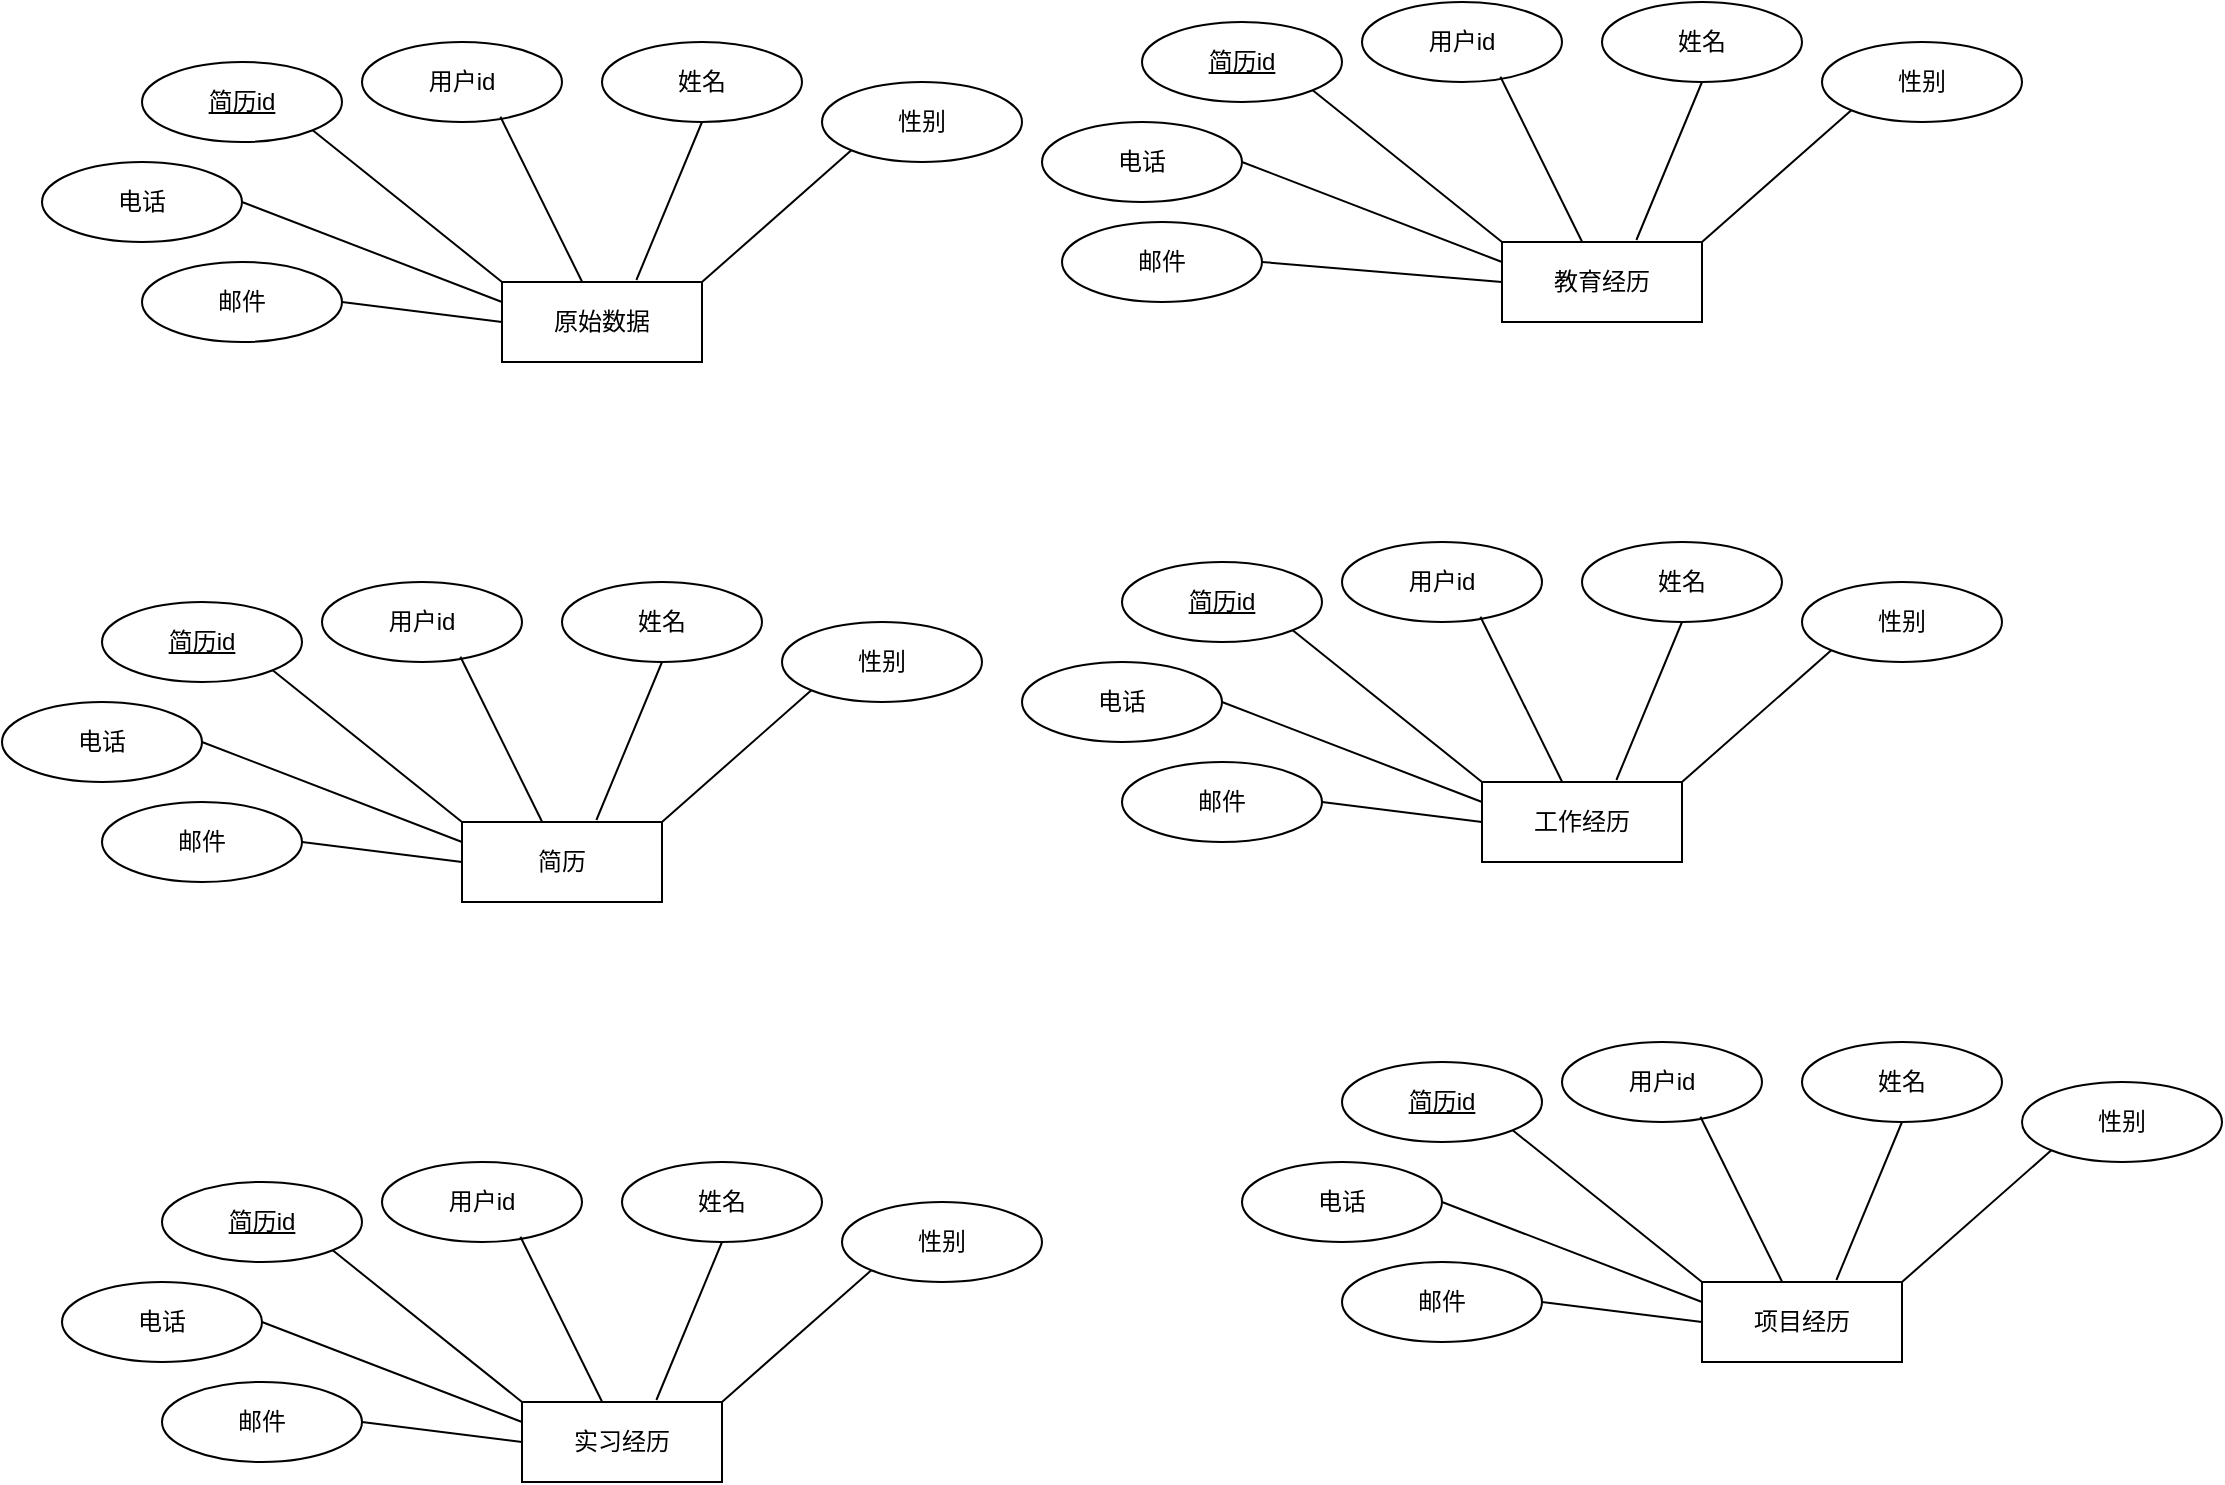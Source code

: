 <mxfile version="26.1.1">
  <diagram id="R2lEEEUBdFMjLlhIrx00" name="Page-1">
    <mxGraphModel dx="1290" dy="541" grid="1" gridSize="10" guides="1" tooltips="1" connect="1" arrows="1" fold="1" page="1" pageScale="1" pageWidth="850" pageHeight="1100" math="0" shadow="0" extFonts="Permanent Marker^https://fonts.googleapis.com/css?family=Permanent+Marker">
      <root>
        <mxCell id="0" />
        <mxCell id="1" parent="0" />
        <mxCell id="o3hIkskt0hzO8BLV7b24-44" value="" style="group" vertex="1" connectable="0" parent="1">
          <mxGeometry x="20" y="200" width="490" height="160" as="geometry" />
        </mxCell>
        <mxCell id="o3hIkskt0hzO8BLV7b24-26" value="原始数据" style="whiteSpace=wrap;html=1;align=center;" vertex="1" parent="o3hIkskt0hzO8BLV7b24-44">
          <mxGeometry x="230" y="120" width="100" height="40" as="geometry" />
        </mxCell>
        <mxCell id="o3hIkskt0hzO8BLV7b24-27" value="用户id" style="ellipse;whiteSpace=wrap;html=1;align=center;" vertex="1" parent="o3hIkskt0hzO8BLV7b24-44">
          <mxGeometry x="160" width="100" height="40" as="geometry" />
        </mxCell>
        <mxCell id="o3hIkskt0hzO8BLV7b24-28" value="简历id" style="ellipse;whiteSpace=wrap;html=1;align=center;fontStyle=4;" vertex="1" parent="o3hIkskt0hzO8BLV7b24-44">
          <mxGeometry x="50" y="10" width="100" height="40" as="geometry" />
        </mxCell>
        <mxCell id="o3hIkskt0hzO8BLV7b24-29" value="姓名" style="ellipse;whiteSpace=wrap;html=1;align=center;" vertex="1" parent="o3hIkskt0hzO8BLV7b24-44">
          <mxGeometry x="280" width="100" height="40" as="geometry" />
        </mxCell>
        <mxCell id="o3hIkskt0hzO8BLV7b24-30" value="性别" style="ellipse;whiteSpace=wrap;html=1;align=center;" vertex="1" parent="o3hIkskt0hzO8BLV7b24-44">
          <mxGeometry x="390" y="20" width="100" height="40" as="geometry" />
        </mxCell>
        <mxCell id="o3hIkskt0hzO8BLV7b24-31" value="电话" style="ellipse;whiteSpace=wrap;html=1;align=center;" vertex="1" parent="o3hIkskt0hzO8BLV7b24-44">
          <mxGeometry y="60" width="100" height="40" as="geometry" />
        </mxCell>
        <mxCell id="o3hIkskt0hzO8BLV7b24-32" value="邮件" style="ellipse;whiteSpace=wrap;html=1;align=center;" vertex="1" parent="o3hIkskt0hzO8BLV7b24-44">
          <mxGeometry x="50" y="110" width="100" height="40" as="geometry" />
        </mxCell>
        <mxCell id="o3hIkskt0hzO8BLV7b24-36" value="" style="endArrow=none;html=1;rounded=0;exitX=1;exitY=0.5;exitDx=0;exitDy=0;entryX=0;entryY=0.5;entryDx=0;entryDy=0;" edge="1" parent="o3hIkskt0hzO8BLV7b24-44" source="o3hIkskt0hzO8BLV7b24-32" target="o3hIkskt0hzO8BLV7b24-26">
          <mxGeometry relative="1" as="geometry">
            <mxPoint x="400" y="190" as="sourcePoint" />
            <mxPoint x="220" y="150" as="targetPoint" />
          </mxGeometry>
        </mxCell>
        <mxCell id="o3hIkskt0hzO8BLV7b24-38" value="" style="endArrow=none;html=1;rounded=0;exitX=1;exitY=0.5;exitDx=0;exitDy=0;entryX=0;entryY=0.25;entryDx=0;entryDy=0;" edge="1" parent="o3hIkskt0hzO8BLV7b24-44" source="o3hIkskt0hzO8BLV7b24-31" target="o3hIkskt0hzO8BLV7b24-26">
          <mxGeometry relative="1" as="geometry">
            <mxPoint x="180" y="170" as="sourcePoint" />
            <mxPoint x="240" y="150" as="targetPoint" />
          </mxGeometry>
        </mxCell>
        <mxCell id="o3hIkskt0hzO8BLV7b24-40" value="" style="endArrow=none;html=1;rounded=0;exitX=1;exitY=1;exitDx=0;exitDy=0;entryX=0;entryY=0;entryDx=0;entryDy=0;" edge="1" parent="o3hIkskt0hzO8BLV7b24-44" source="o3hIkskt0hzO8BLV7b24-28" target="o3hIkskt0hzO8BLV7b24-26">
          <mxGeometry relative="1" as="geometry">
            <mxPoint x="190" y="180" as="sourcePoint" />
            <mxPoint x="250" y="160" as="targetPoint" />
          </mxGeometry>
        </mxCell>
        <mxCell id="o3hIkskt0hzO8BLV7b24-41" value="" style="endArrow=none;html=1;rounded=0;exitX=0.692;exitY=0.935;exitDx=0;exitDy=0;exitPerimeter=0;" edge="1" parent="o3hIkskt0hzO8BLV7b24-44" source="o3hIkskt0hzO8BLV7b24-27" target="o3hIkskt0hzO8BLV7b24-26">
          <mxGeometry relative="1" as="geometry">
            <mxPoint x="200" y="190" as="sourcePoint" />
            <mxPoint x="260" y="170" as="targetPoint" />
          </mxGeometry>
        </mxCell>
        <mxCell id="o3hIkskt0hzO8BLV7b24-42" value="" style="endArrow=none;html=1;rounded=0;exitX=0.5;exitY=1;exitDx=0;exitDy=0;entryX=0.672;entryY=-0.025;entryDx=0;entryDy=0;entryPerimeter=0;" edge="1" parent="o3hIkskt0hzO8BLV7b24-44" source="o3hIkskt0hzO8BLV7b24-29" target="o3hIkskt0hzO8BLV7b24-26">
          <mxGeometry relative="1" as="geometry">
            <mxPoint x="210" y="200" as="sourcePoint" />
            <mxPoint x="270" y="180" as="targetPoint" />
          </mxGeometry>
        </mxCell>
        <mxCell id="o3hIkskt0hzO8BLV7b24-43" value="" style="endArrow=none;html=1;rounded=0;exitX=1;exitY=0;exitDx=0;exitDy=0;entryX=0;entryY=1;entryDx=0;entryDy=0;" edge="1" parent="o3hIkskt0hzO8BLV7b24-44" source="o3hIkskt0hzO8BLV7b24-26" target="o3hIkskt0hzO8BLV7b24-30">
          <mxGeometry relative="1" as="geometry">
            <mxPoint x="220" y="210" as="sourcePoint" />
            <mxPoint x="280" y="190" as="targetPoint" />
          </mxGeometry>
        </mxCell>
        <mxCell id="o3hIkskt0hzO8BLV7b24-45" value="" style="group" vertex="1" connectable="0" parent="1">
          <mxGeometry y="470" width="490" height="160" as="geometry" />
        </mxCell>
        <mxCell id="o3hIkskt0hzO8BLV7b24-46" value="简历" style="whiteSpace=wrap;html=1;align=center;" vertex="1" parent="o3hIkskt0hzO8BLV7b24-45">
          <mxGeometry x="230" y="120" width="100" height="40" as="geometry" />
        </mxCell>
        <mxCell id="o3hIkskt0hzO8BLV7b24-47" value="用户id" style="ellipse;whiteSpace=wrap;html=1;align=center;" vertex="1" parent="o3hIkskt0hzO8BLV7b24-45">
          <mxGeometry x="160" width="100" height="40" as="geometry" />
        </mxCell>
        <mxCell id="o3hIkskt0hzO8BLV7b24-48" value="简历id" style="ellipse;whiteSpace=wrap;html=1;align=center;fontStyle=4;" vertex="1" parent="o3hIkskt0hzO8BLV7b24-45">
          <mxGeometry x="50" y="10" width="100" height="40" as="geometry" />
        </mxCell>
        <mxCell id="o3hIkskt0hzO8BLV7b24-49" value="姓名" style="ellipse;whiteSpace=wrap;html=1;align=center;" vertex="1" parent="o3hIkskt0hzO8BLV7b24-45">
          <mxGeometry x="280" width="100" height="40" as="geometry" />
        </mxCell>
        <mxCell id="o3hIkskt0hzO8BLV7b24-50" value="性别" style="ellipse;whiteSpace=wrap;html=1;align=center;" vertex="1" parent="o3hIkskt0hzO8BLV7b24-45">
          <mxGeometry x="390" y="20" width="100" height="40" as="geometry" />
        </mxCell>
        <mxCell id="o3hIkskt0hzO8BLV7b24-51" value="电话" style="ellipse;whiteSpace=wrap;html=1;align=center;" vertex="1" parent="o3hIkskt0hzO8BLV7b24-45">
          <mxGeometry y="60" width="100" height="40" as="geometry" />
        </mxCell>
        <mxCell id="o3hIkskt0hzO8BLV7b24-52" value="邮件" style="ellipse;whiteSpace=wrap;html=1;align=center;" vertex="1" parent="o3hIkskt0hzO8BLV7b24-45">
          <mxGeometry x="50" y="110" width="100" height="40" as="geometry" />
        </mxCell>
        <mxCell id="o3hIkskt0hzO8BLV7b24-53" value="" style="endArrow=none;html=1;rounded=0;exitX=1;exitY=0.5;exitDx=0;exitDy=0;entryX=0;entryY=0.5;entryDx=0;entryDy=0;" edge="1" parent="o3hIkskt0hzO8BLV7b24-45" source="o3hIkskt0hzO8BLV7b24-52" target="o3hIkskt0hzO8BLV7b24-46">
          <mxGeometry relative="1" as="geometry">
            <mxPoint x="400" y="190" as="sourcePoint" />
            <mxPoint x="220" y="150" as="targetPoint" />
          </mxGeometry>
        </mxCell>
        <mxCell id="o3hIkskt0hzO8BLV7b24-54" value="" style="endArrow=none;html=1;rounded=0;exitX=1;exitY=0.5;exitDx=0;exitDy=0;entryX=0;entryY=0.25;entryDx=0;entryDy=0;" edge="1" parent="o3hIkskt0hzO8BLV7b24-45" source="o3hIkskt0hzO8BLV7b24-51" target="o3hIkskt0hzO8BLV7b24-46">
          <mxGeometry relative="1" as="geometry">
            <mxPoint x="180" y="170" as="sourcePoint" />
            <mxPoint x="240" y="150" as="targetPoint" />
          </mxGeometry>
        </mxCell>
        <mxCell id="o3hIkskt0hzO8BLV7b24-55" value="" style="endArrow=none;html=1;rounded=0;exitX=1;exitY=1;exitDx=0;exitDy=0;entryX=0;entryY=0;entryDx=0;entryDy=0;" edge="1" parent="o3hIkskt0hzO8BLV7b24-45" source="o3hIkskt0hzO8BLV7b24-48" target="o3hIkskt0hzO8BLV7b24-46">
          <mxGeometry relative="1" as="geometry">
            <mxPoint x="190" y="180" as="sourcePoint" />
            <mxPoint x="250" y="160" as="targetPoint" />
          </mxGeometry>
        </mxCell>
        <mxCell id="o3hIkskt0hzO8BLV7b24-56" value="" style="endArrow=none;html=1;rounded=0;exitX=0.692;exitY=0.935;exitDx=0;exitDy=0;exitPerimeter=0;" edge="1" parent="o3hIkskt0hzO8BLV7b24-45" source="o3hIkskt0hzO8BLV7b24-47" target="o3hIkskt0hzO8BLV7b24-46">
          <mxGeometry relative="1" as="geometry">
            <mxPoint x="200" y="190" as="sourcePoint" />
            <mxPoint x="260" y="170" as="targetPoint" />
          </mxGeometry>
        </mxCell>
        <mxCell id="o3hIkskt0hzO8BLV7b24-57" value="" style="endArrow=none;html=1;rounded=0;exitX=0.5;exitY=1;exitDx=0;exitDy=0;entryX=0.672;entryY=-0.025;entryDx=0;entryDy=0;entryPerimeter=0;" edge="1" parent="o3hIkskt0hzO8BLV7b24-45" source="o3hIkskt0hzO8BLV7b24-49" target="o3hIkskt0hzO8BLV7b24-46">
          <mxGeometry relative="1" as="geometry">
            <mxPoint x="210" y="200" as="sourcePoint" />
            <mxPoint x="270" y="180" as="targetPoint" />
          </mxGeometry>
        </mxCell>
        <mxCell id="o3hIkskt0hzO8BLV7b24-58" value="" style="endArrow=none;html=1;rounded=0;exitX=1;exitY=0;exitDx=0;exitDy=0;entryX=0;entryY=1;entryDx=0;entryDy=0;" edge="1" parent="o3hIkskt0hzO8BLV7b24-45" source="o3hIkskt0hzO8BLV7b24-46" target="o3hIkskt0hzO8BLV7b24-50">
          <mxGeometry relative="1" as="geometry">
            <mxPoint x="220" y="210" as="sourcePoint" />
            <mxPoint x="280" y="190" as="targetPoint" />
          </mxGeometry>
        </mxCell>
        <mxCell id="o3hIkskt0hzO8BLV7b24-59" value="" style="group" vertex="1" connectable="0" parent="1">
          <mxGeometry x="520" y="180" width="490" height="160" as="geometry" />
        </mxCell>
        <mxCell id="o3hIkskt0hzO8BLV7b24-60" value="教育经历" style="whiteSpace=wrap;html=1;align=center;" vertex="1" parent="o3hIkskt0hzO8BLV7b24-59">
          <mxGeometry x="230" y="120" width="100" height="40" as="geometry" />
        </mxCell>
        <mxCell id="o3hIkskt0hzO8BLV7b24-61" value="用户id" style="ellipse;whiteSpace=wrap;html=1;align=center;" vertex="1" parent="o3hIkskt0hzO8BLV7b24-59">
          <mxGeometry x="160" width="100" height="40" as="geometry" />
        </mxCell>
        <mxCell id="o3hIkskt0hzO8BLV7b24-62" value="简历id" style="ellipse;whiteSpace=wrap;html=1;align=center;fontStyle=4;" vertex="1" parent="o3hIkskt0hzO8BLV7b24-59">
          <mxGeometry x="50" y="10" width="100" height="40" as="geometry" />
        </mxCell>
        <mxCell id="o3hIkskt0hzO8BLV7b24-63" value="姓名" style="ellipse;whiteSpace=wrap;html=1;align=center;" vertex="1" parent="o3hIkskt0hzO8BLV7b24-59">
          <mxGeometry x="280" width="100" height="40" as="geometry" />
        </mxCell>
        <mxCell id="o3hIkskt0hzO8BLV7b24-64" value="性别" style="ellipse;whiteSpace=wrap;html=1;align=center;" vertex="1" parent="o3hIkskt0hzO8BLV7b24-59">
          <mxGeometry x="390" y="20" width="100" height="40" as="geometry" />
        </mxCell>
        <mxCell id="o3hIkskt0hzO8BLV7b24-65" value="电话" style="ellipse;whiteSpace=wrap;html=1;align=center;" vertex="1" parent="o3hIkskt0hzO8BLV7b24-59">
          <mxGeometry y="60" width="100" height="40" as="geometry" />
        </mxCell>
        <mxCell id="o3hIkskt0hzO8BLV7b24-66" value="邮件" style="ellipse;whiteSpace=wrap;html=1;align=center;" vertex="1" parent="o3hIkskt0hzO8BLV7b24-59">
          <mxGeometry x="10" y="110" width="100" height="40" as="geometry" />
        </mxCell>
        <mxCell id="o3hIkskt0hzO8BLV7b24-67" value="" style="endArrow=none;html=1;rounded=0;exitX=1;exitY=0.5;exitDx=0;exitDy=0;entryX=0;entryY=0.5;entryDx=0;entryDy=0;" edge="1" parent="o3hIkskt0hzO8BLV7b24-59" source="o3hIkskt0hzO8BLV7b24-66" target="o3hIkskt0hzO8BLV7b24-60">
          <mxGeometry relative="1" as="geometry">
            <mxPoint x="400" y="190" as="sourcePoint" />
            <mxPoint x="220" y="150" as="targetPoint" />
          </mxGeometry>
        </mxCell>
        <mxCell id="o3hIkskt0hzO8BLV7b24-68" value="" style="endArrow=none;html=1;rounded=0;exitX=1;exitY=0.5;exitDx=0;exitDy=0;entryX=0;entryY=0.25;entryDx=0;entryDy=0;" edge="1" parent="o3hIkskt0hzO8BLV7b24-59" source="o3hIkskt0hzO8BLV7b24-65" target="o3hIkskt0hzO8BLV7b24-60">
          <mxGeometry relative="1" as="geometry">
            <mxPoint x="180" y="170" as="sourcePoint" />
            <mxPoint x="240" y="150" as="targetPoint" />
          </mxGeometry>
        </mxCell>
        <mxCell id="o3hIkskt0hzO8BLV7b24-69" value="" style="endArrow=none;html=1;rounded=0;exitX=1;exitY=1;exitDx=0;exitDy=0;entryX=0;entryY=0;entryDx=0;entryDy=0;" edge="1" parent="o3hIkskt0hzO8BLV7b24-59" source="o3hIkskt0hzO8BLV7b24-62" target="o3hIkskt0hzO8BLV7b24-60">
          <mxGeometry relative="1" as="geometry">
            <mxPoint x="190" y="180" as="sourcePoint" />
            <mxPoint x="250" y="160" as="targetPoint" />
          </mxGeometry>
        </mxCell>
        <mxCell id="o3hIkskt0hzO8BLV7b24-70" value="" style="endArrow=none;html=1;rounded=0;exitX=0.692;exitY=0.935;exitDx=0;exitDy=0;exitPerimeter=0;" edge="1" parent="o3hIkskt0hzO8BLV7b24-59" source="o3hIkskt0hzO8BLV7b24-61" target="o3hIkskt0hzO8BLV7b24-60">
          <mxGeometry relative="1" as="geometry">
            <mxPoint x="200" y="190" as="sourcePoint" />
            <mxPoint x="260" y="170" as="targetPoint" />
          </mxGeometry>
        </mxCell>
        <mxCell id="o3hIkskt0hzO8BLV7b24-71" value="" style="endArrow=none;html=1;rounded=0;exitX=0.5;exitY=1;exitDx=0;exitDy=0;entryX=0.672;entryY=-0.025;entryDx=0;entryDy=0;entryPerimeter=0;" edge="1" parent="o3hIkskt0hzO8BLV7b24-59" source="o3hIkskt0hzO8BLV7b24-63" target="o3hIkskt0hzO8BLV7b24-60">
          <mxGeometry relative="1" as="geometry">
            <mxPoint x="210" y="200" as="sourcePoint" />
            <mxPoint x="270" y="180" as="targetPoint" />
          </mxGeometry>
        </mxCell>
        <mxCell id="o3hIkskt0hzO8BLV7b24-72" value="" style="endArrow=none;html=1;rounded=0;exitX=1;exitY=0;exitDx=0;exitDy=0;entryX=0;entryY=1;entryDx=0;entryDy=0;" edge="1" parent="o3hIkskt0hzO8BLV7b24-59" source="o3hIkskt0hzO8BLV7b24-60" target="o3hIkskt0hzO8BLV7b24-64">
          <mxGeometry relative="1" as="geometry">
            <mxPoint x="220" y="210" as="sourcePoint" />
            <mxPoint x="280" y="190" as="targetPoint" />
          </mxGeometry>
        </mxCell>
        <mxCell id="o3hIkskt0hzO8BLV7b24-73" value="" style="group" vertex="1" connectable="0" parent="1">
          <mxGeometry x="510" y="450" width="490" height="160" as="geometry" />
        </mxCell>
        <mxCell id="o3hIkskt0hzO8BLV7b24-74" value="工作经历" style="whiteSpace=wrap;html=1;align=center;" vertex="1" parent="o3hIkskt0hzO8BLV7b24-73">
          <mxGeometry x="230" y="120" width="100" height="40" as="geometry" />
        </mxCell>
        <mxCell id="o3hIkskt0hzO8BLV7b24-75" value="用户id" style="ellipse;whiteSpace=wrap;html=1;align=center;" vertex="1" parent="o3hIkskt0hzO8BLV7b24-73">
          <mxGeometry x="160" width="100" height="40" as="geometry" />
        </mxCell>
        <mxCell id="o3hIkskt0hzO8BLV7b24-76" value="简历id" style="ellipse;whiteSpace=wrap;html=1;align=center;fontStyle=4;" vertex="1" parent="o3hIkskt0hzO8BLV7b24-73">
          <mxGeometry x="50" y="10" width="100" height="40" as="geometry" />
        </mxCell>
        <mxCell id="o3hIkskt0hzO8BLV7b24-77" value="姓名" style="ellipse;whiteSpace=wrap;html=1;align=center;" vertex="1" parent="o3hIkskt0hzO8BLV7b24-73">
          <mxGeometry x="280" width="100" height="40" as="geometry" />
        </mxCell>
        <mxCell id="o3hIkskt0hzO8BLV7b24-78" value="性别" style="ellipse;whiteSpace=wrap;html=1;align=center;" vertex="1" parent="o3hIkskt0hzO8BLV7b24-73">
          <mxGeometry x="390" y="20" width="100" height="40" as="geometry" />
        </mxCell>
        <mxCell id="o3hIkskt0hzO8BLV7b24-79" value="电话" style="ellipse;whiteSpace=wrap;html=1;align=center;" vertex="1" parent="o3hIkskt0hzO8BLV7b24-73">
          <mxGeometry y="60" width="100" height="40" as="geometry" />
        </mxCell>
        <mxCell id="o3hIkskt0hzO8BLV7b24-80" value="邮件" style="ellipse;whiteSpace=wrap;html=1;align=center;" vertex="1" parent="o3hIkskt0hzO8BLV7b24-73">
          <mxGeometry x="50" y="110" width="100" height="40" as="geometry" />
        </mxCell>
        <mxCell id="o3hIkskt0hzO8BLV7b24-81" value="" style="endArrow=none;html=1;rounded=0;exitX=1;exitY=0.5;exitDx=0;exitDy=0;entryX=0;entryY=0.5;entryDx=0;entryDy=0;" edge="1" parent="o3hIkskt0hzO8BLV7b24-73" source="o3hIkskt0hzO8BLV7b24-80" target="o3hIkskt0hzO8BLV7b24-74">
          <mxGeometry relative="1" as="geometry">
            <mxPoint x="400" y="190" as="sourcePoint" />
            <mxPoint x="220" y="150" as="targetPoint" />
          </mxGeometry>
        </mxCell>
        <mxCell id="o3hIkskt0hzO8BLV7b24-82" value="" style="endArrow=none;html=1;rounded=0;exitX=1;exitY=0.5;exitDx=0;exitDy=0;entryX=0;entryY=0.25;entryDx=0;entryDy=0;" edge="1" parent="o3hIkskt0hzO8BLV7b24-73" source="o3hIkskt0hzO8BLV7b24-79" target="o3hIkskt0hzO8BLV7b24-74">
          <mxGeometry relative="1" as="geometry">
            <mxPoint x="180" y="170" as="sourcePoint" />
            <mxPoint x="240" y="150" as="targetPoint" />
          </mxGeometry>
        </mxCell>
        <mxCell id="o3hIkskt0hzO8BLV7b24-83" value="" style="endArrow=none;html=1;rounded=0;exitX=1;exitY=1;exitDx=0;exitDy=0;entryX=0;entryY=0;entryDx=0;entryDy=0;" edge="1" parent="o3hIkskt0hzO8BLV7b24-73" source="o3hIkskt0hzO8BLV7b24-76" target="o3hIkskt0hzO8BLV7b24-74">
          <mxGeometry relative="1" as="geometry">
            <mxPoint x="190" y="180" as="sourcePoint" />
            <mxPoint x="250" y="160" as="targetPoint" />
          </mxGeometry>
        </mxCell>
        <mxCell id="o3hIkskt0hzO8BLV7b24-84" value="" style="endArrow=none;html=1;rounded=0;exitX=0.692;exitY=0.935;exitDx=0;exitDy=0;exitPerimeter=0;" edge="1" parent="o3hIkskt0hzO8BLV7b24-73" source="o3hIkskt0hzO8BLV7b24-75" target="o3hIkskt0hzO8BLV7b24-74">
          <mxGeometry relative="1" as="geometry">
            <mxPoint x="200" y="190" as="sourcePoint" />
            <mxPoint x="260" y="170" as="targetPoint" />
          </mxGeometry>
        </mxCell>
        <mxCell id="o3hIkskt0hzO8BLV7b24-85" value="" style="endArrow=none;html=1;rounded=0;exitX=0.5;exitY=1;exitDx=0;exitDy=0;entryX=0.672;entryY=-0.025;entryDx=0;entryDy=0;entryPerimeter=0;" edge="1" parent="o3hIkskt0hzO8BLV7b24-73" source="o3hIkskt0hzO8BLV7b24-77" target="o3hIkskt0hzO8BLV7b24-74">
          <mxGeometry relative="1" as="geometry">
            <mxPoint x="210" y="200" as="sourcePoint" />
            <mxPoint x="270" y="180" as="targetPoint" />
          </mxGeometry>
        </mxCell>
        <mxCell id="o3hIkskt0hzO8BLV7b24-86" value="" style="endArrow=none;html=1;rounded=0;exitX=1;exitY=0;exitDx=0;exitDy=0;entryX=0;entryY=1;entryDx=0;entryDy=0;" edge="1" parent="o3hIkskt0hzO8BLV7b24-73" source="o3hIkskt0hzO8BLV7b24-74" target="o3hIkskt0hzO8BLV7b24-78">
          <mxGeometry relative="1" as="geometry">
            <mxPoint x="220" y="210" as="sourcePoint" />
            <mxPoint x="280" y="190" as="targetPoint" />
          </mxGeometry>
        </mxCell>
        <mxCell id="o3hIkskt0hzO8BLV7b24-87" value="" style="group" vertex="1" connectable="0" parent="1">
          <mxGeometry x="30" y="760" width="490" height="160" as="geometry" />
        </mxCell>
        <mxCell id="o3hIkskt0hzO8BLV7b24-88" value="实习经历" style="whiteSpace=wrap;html=1;align=center;" vertex="1" parent="o3hIkskt0hzO8BLV7b24-87">
          <mxGeometry x="230" y="120" width="100" height="40" as="geometry" />
        </mxCell>
        <mxCell id="o3hIkskt0hzO8BLV7b24-89" value="用户id" style="ellipse;whiteSpace=wrap;html=1;align=center;" vertex="1" parent="o3hIkskt0hzO8BLV7b24-87">
          <mxGeometry x="160" width="100" height="40" as="geometry" />
        </mxCell>
        <mxCell id="o3hIkskt0hzO8BLV7b24-90" value="简历id" style="ellipse;whiteSpace=wrap;html=1;align=center;fontStyle=4;" vertex="1" parent="o3hIkskt0hzO8BLV7b24-87">
          <mxGeometry x="50" y="10" width="100" height="40" as="geometry" />
        </mxCell>
        <mxCell id="o3hIkskt0hzO8BLV7b24-91" value="姓名" style="ellipse;whiteSpace=wrap;html=1;align=center;" vertex="1" parent="o3hIkskt0hzO8BLV7b24-87">
          <mxGeometry x="280" width="100" height="40" as="geometry" />
        </mxCell>
        <mxCell id="o3hIkskt0hzO8BLV7b24-92" value="性别" style="ellipse;whiteSpace=wrap;html=1;align=center;" vertex="1" parent="o3hIkskt0hzO8BLV7b24-87">
          <mxGeometry x="390" y="20" width="100" height="40" as="geometry" />
        </mxCell>
        <mxCell id="o3hIkskt0hzO8BLV7b24-93" value="电话" style="ellipse;whiteSpace=wrap;html=1;align=center;" vertex="1" parent="o3hIkskt0hzO8BLV7b24-87">
          <mxGeometry y="60" width="100" height="40" as="geometry" />
        </mxCell>
        <mxCell id="o3hIkskt0hzO8BLV7b24-94" value="邮件" style="ellipse;whiteSpace=wrap;html=1;align=center;" vertex="1" parent="o3hIkskt0hzO8BLV7b24-87">
          <mxGeometry x="50" y="110" width="100" height="40" as="geometry" />
        </mxCell>
        <mxCell id="o3hIkskt0hzO8BLV7b24-95" value="" style="endArrow=none;html=1;rounded=0;exitX=1;exitY=0.5;exitDx=0;exitDy=0;entryX=0;entryY=0.5;entryDx=0;entryDy=0;" edge="1" parent="o3hIkskt0hzO8BLV7b24-87" source="o3hIkskt0hzO8BLV7b24-94" target="o3hIkskt0hzO8BLV7b24-88">
          <mxGeometry relative="1" as="geometry">
            <mxPoint x="400" y="190" as="sourcePoint" />
            <mxPoint x="220" y="150" as="targetPoint" />
          </mxGeometry>
        </mxCell>
        <mxCell id="o3hIkskt0hzO8BLV7b24-96" value="" style="endArrow=none;html=1;rounded=0;exitX=1;exitY=0.5;exitDx=0;exitDy=0;entryX=0;entryY=0.25;entryDx=0;entryDy=0;" edge="1" parent="o3hIkskt0hzO8BLV7b24-87" source="o3hIkskt0hzO8BLV7b24-93" target="o3hIkskt0hzO8BLV7b24-88">
          <mxGeometry relative="1" as="geometry">
            <mxPoint x="180" y="170" as="sourcePoint" />
            <mxPoint x="240" y="150" as="targetPoint" />
          </mxGeometry>
        </mxCell>
        <mxCell id="o3hIkskt0hzO8BLV7b24-97" value="" style="endArrow=none;html=1;rounded=0;exitX=1;exitY=1;exitDx=0;exitDy=0;entryX=0;entryY=0;entryDx=0;entryDy=0;" edge="1" parent="o3hIkskt0hzO8BLV7b24-87" source="o3hIkskt0hzO8BLV7b24-90" target="o3hIkskt0hzO8BLV7b24-88">
          <mxGeometry relative="1" as="geometry">
            <mxPoint x="190" y="180" as="sourcePoint" />
            <mxPoint x="250" y="160" as="targetPoint" />
          </mxGeometry>
        </mxCell>
        <mxCell id="o3hIkskt0hzO8BLV7b24-98" value="" style="endArrow=none;html=1;rounded=0;exitX=0.692;exitY=0.935;exitDx=0;exitDy=0;exitPerimeter=0;" edge="1" parent="o3hIkskt0hzO8BLV7b24-87" source="o3hIkskt0hzO8BLV7b24-89" target="o3hIkskt0hzO8BLV7b24-88">
          <mxGeometry relative="1" as="geometry">
            <mxPoint x="200" y="190" as="sourcePoint" />
            <mxPoint x="260" y="170" as="targetPoint" />
          </mxGeometry>
        </mxCell>
        <mxCell id="o3hIkskt0hzO8BLV7b24-99" value="" style="endArrow=none;html=1;rounded=0;exitX=0.5;exitY=1;exitDx=0;exitDy=0;entryX=0.672;entryY=-0.025;entryDx=0;entryDy=0;entryPerimeter=0;" edge="1" parent="o3hIkskt0hzO8BLV7b24-87" source="o3hIkskt0hzO8BLV7b24-91" target="o3hIkskt0hzO8BLV7b24-88">
          <mxGeometry relative="1" as="geometry">
            <mxPoint x="210" y="200" as="sourcePoint" />
            <mxPoint x="270" y="180" as="targetPoint" />
          </mxGeometry>
        </mxCell>
        <mxCell id="o3hIkskt0hzO8BLV7b24-100" value="" style="endArrow=none;html=1;rounded=0;exitX=1;exitY=0;exitDx=0;exitDy=0;entryX=0;entryY=1;entryDx=0;entryDy=0;" edge="1" parent="o3hIkskt0hzO8BLV7b24-87" source="o3hIkskt0hzO8BLV7b24-88" target="o3hIkskt0hzO8BLV7b24-92">
          <mxGeometry relative="1" as="geometry">
            <mxPoint x="220" y="210" as="sourcePoint" />
            <mxPoint x="280" y="190" as="targetPoint" />
          </mxGeometry>
        </mxCell>
        <mxCell id="o3hIkskt0hzO8BLV7b24-101" value="" style="group" vertex="1" connectable="0" parent="1">
          <mxGeometry x="620" y="700" width="490" height="160" as="geometry" />
        </mxCell>
        <mxCell id="o3hIkskt0hzO8BLV7b24-102" value="项目经历" style="whiteSpace=wrap;html=1;align=center;" vertex="1" parent="o3hIkskt0hzO8BLV7b24-101">
          <mxGeometry x="230" y="120" width="100" height="40" as="geometry" />
        </mxCell>
        <mxCell id="o3hIkskt0hzO8BLV7b24-103" value="用户id" style="ellipse;whiteSpace=wrap;html=1;align=center;" vertex="1" parent="o3hIkskt0hzO8BLV7b24-101">
          <mxGeometry x="160" width="100" height="40" as="geometry" />
        </mxCell>
        <mxCell id="o3hIkskt0hzO8BLV7b24-104" value="简历id" style="ellipse;whiteSpace=wrap;html=1;align=center;fontStyle=4;" vertex="1" parent="o3hIkskt0hzO8BLV7b24-101">
          <mxGeometry x="50" y="10" width="100" height="40" as="geometry" />
        </mxCell>
        <mxCell id="o3hIkskt0hzO8BLV7b24-105" value="姓名" style="ellipse;whiteSpace=wrap;html=1;align=center;" vertex="1" parent="o3hIkskt0hzO8BLV7b24-101">
          <mxGeometry x="280" width="100" height="40" as="geometry" />
        </mxCell>
        <mxCell id="o3hIkskt0hzO8BLV7b24-106" value="性别" style="ellipse;whiteSpace=wrap;html=1;align=center;" vertex="1" parent="o3hIkskt0hzO8BLV7b24-101">
          <mxGeometry x="390" y="20" width="100" height="40" as="geometry" />
        </mxCell>
        <mxCell id="o3hIkskt0hzO8BLV7b24-107" value="电话" style="ellipse;whiteSpace=wrap;html=1;align=center;" vertex="1" parent="o3hIkskt0hzO8BLV7b24-101">
          <mxGeometry y="60" width="100" height="40" as="geometry" />
        </mxCell>
        <mxCell id="o3hIkskt0hzO8BLV7b24-108" value="邮件" style="ellipse;whiteSpace=wrap;html=1;align=center;" vertex="1" parent="o3hIkskt0hzO8BLV7b24-101">
          <mxGeometry x="50" y="110" width="100" height="40" as="geometry" />
        </mxCell>
        <mxCell id="o3hIkskt0hzO8BLV7b24-109" value="" style="endArrow=none;html=1;rounded=0;exitX=1;exitY=0.5;exitDx=0;exitDy=0;entryX=0;entryY=0.5;entryDx=0;entryDy=0;" edge="1" parent="o3hIkskt0hzO8BLV7b24-101" source="o3hIkskt0hzO8BLV7b24-108" target="o3hIkskt0hzO8BLV7b24-102">
          <mxGeometry relative="1" as="geometry">
            <mxPoint x="400" y="190" as="sourcePoint" />
            <mxPoint x="220" y="150" as="targetPoint" />
          </mxGeometry>
        </mxCell>
        <mxCell id="o3hIkskt0hzO8BLV7b24-110" value="" style="endArrow=none;html=1;rounded=0;exitX=1;exitY=0.5;exitDx=0;exitDy=0;entryX=0;entryY=0.25;entryDx=0;entryDy=0;" edge="1" parent="o3hIkskt0hzO8BLV7b24-101" source="o3hIkskt0hzO8BLV7b24-107" target="o3hIkskt0hzO8BLV7b24-102">
          <mxGeometry relative="1" as="geometry">
            <mxPoint x="180" y="170" as="sourcePoint" />
            <mxPoint x="240" y="150" as="targetPoint" />
          </mxGeometry>
        </mxCell>
        <mxCell id="o3hIkskt0hzO8BLV7b24-111" value="" style="endArrow=none;html=1;rounded=0;exitX=1;exitY=1;exitDx=0;exitDy=0;entryX=0;entryY=0;entryDx=0;entryDy=0;" edge="1" parent="o3hIkskt0hzO8BLV7b24-101" source="o3hIkskt0hzO8BLV7b24-104" target="o3hIkskt0hzO8BLV7b24-102">
          <mxGeometry relative="1" as="geometry">
            <mxPoint x="190" y="180" as="sourcePoint" />
            <mxPoint x="250" y="160" as="targetPoint" />
          </mxGeometry>
        </mxCell>
        <mxCell id="o3hIkskt0hzO8BLV7b24-112" value="" style="endArrow=none;html=1;rounded=0;exitX=0.692;exitY=0.935;exitDx=0;exitDy=0;exitPerimeter=0;" edge="1" parent="o3hIkskt0hzO8BLV7b24-101" source="o3hIkskt0hzO8BLV7b24-103" target="o3hIkskt0hzO8BLV7b24-102">
          <mxGeometry relative="1" as="geometry">
            <mxPoint x="200" y="190" as="sourcePoint" />
            <mxPoint x="260" y="170" as="targetPoint" />
          </mxGeometry>
        </mxCell>
        <mxCell id="o3hIkskt0hzO8BLV7b24-113" value="" style="endArrow=none;html=1;rounded=0;exitX=0.5;exitY=1;exitDx=0;exitDy=0;entryX=0.672;entryY=-0.025;entryDx=0;entryDy=0;entryPerimeter=0;" edge="1" parent="o3hIkskt0hzO8BLV7b24-101" source="o3hIkskt0hzO8BLV7b24-105" target="o3hIkskt0hzO8BLV7b24-102">
          <mxGeometry relative="1" as="geometry">
            <mxPoint x="210" y="200" as="sourcePoint" />
            <mxPoint x="270" y="180" as="targetPoint" />
          </mxGeometry>
        </mxCell>
        <mxCell id="o3hIkskt0hzO8BLV7b24-114" value="" style="endArrow=none;html=1;rounded=0;exitX=1;exitY=0;exitDx=0;exitDy=0;entryX=0;entryY=1;entryDx=0;entryDy=0;" edge="1" parent="o3hIkskt0hzO8BLV7b24-101" source="o3hIkskt0hzO8BLV7b24-102" target="o3hIkskt0hzO8BLV7b24-106">
          <mxGeometry relative="1" as="geometry">
            <mxPoint x="220" y="210" as="sourcePoint" />
            <mxPoint x="280" y="190" as="targetPoint" />
          </mxGeometry>
        </mxCell>
      </root>
    </mxGraphModel>
  </diagram>
</mxfile>
